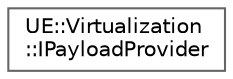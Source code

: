 digraph "Graphical Class Hierarchy"
{
 // INTERACTIVE_SVG=YES
 // LATEX_PDF_SIZE
  bgcolor="transparent";
  edge [fontname=Helvetica,fontsize=10,labelfontname=Helvetica,labelfontsize=10];
  node [fontname=Helvetica,fontsize=10,shape=box,height=0.2,width=0.4];
  rankdir="LR";
  Node0 [id="Node000000",label="UE::Virtualization\l::IPayloadProvider",height=0.2,width=0.4,color="grey40", fillcolor="white", style="filled",URL="$d9/dfb/classUE_1_1Virtualization_1_1IPayloadProvider.html",tooltip="This interface can be implemented and passed to a FPushRequest as a way of providing the payload to t..."];
}
